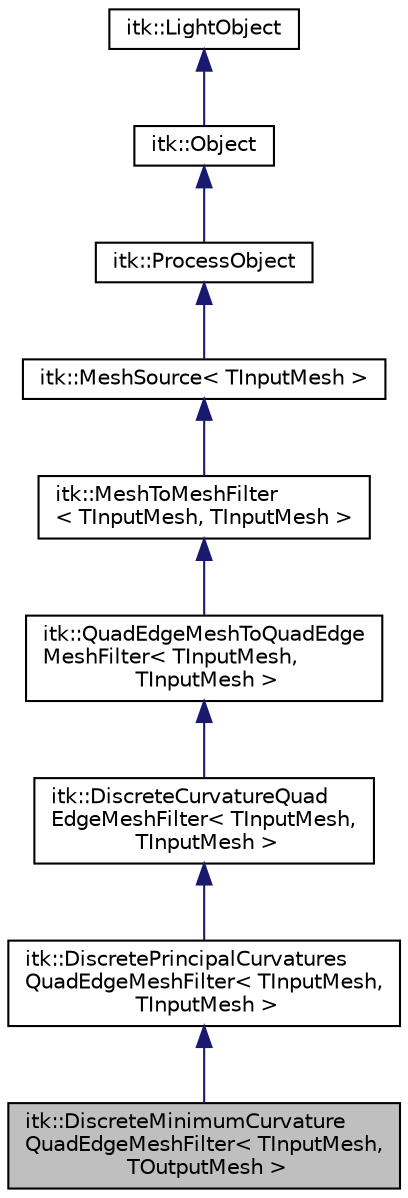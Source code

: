 digraph "itk::DiscreteMinimumCurvatureQuadEdgeMeshFilter&lt; TInputMesh, TOutputMesh &gt;"
{
 // LATEX_PDF_SIZE
  edge [fontname="Helvetica",fontsize="10",labelfontname="Helvetica",labelfontsize="10"];
  node [fontname="Helvetica",fontsize="10",shape=record];
  Node1 [label="itk::DiscreteMinimumCurvature\lQuadEdgeMeshFilter\< TInputMesh,\l TOutputMesh \>",height=0.2,width=0.4,color="black", fillcolor="grey75", style="filled", fontcolor="black",tooltip="FIXME add documentation here."];
  Node2 -> Node1 [dir="back",color="midnightblue",fontsize="10",style="solid",fontname="Helvetica"];
  Node2 [label="itk::DiscretePrincipalCurvatures\lQuadEdgeMeshFilter\< TInputMesh,\l TInputMesh \>",height=0.2,width=0.4,color="black", fillcolor="white", style="filled",URL="$classitk_1_1DiscretePrincipalCurvaturesQuadEdgeMeshFilter.html",tooltip=" "];
  Node3 -> Node2 [dir="back",color="midnightblue",fontsize="10",style="solid",fontname="Helvetica"];
  Node3 [label="itk::DiscreteCurvatureQuad\lEdgeMeshFilter\< TInputMesh,\l TInputMesh \>",height=0.2,width=0.4,color="black", fillcolor="white", style="filled",URL="$classitk_1_1DiscreteCurvatureQuadEdgeMeshFilter.html",tooltip=" "];
  Node4 -> Node3 [dir="back",color="midnightblue",fontsize="10",style="solid",fontname="Helvetica"];
  Node4 [label="itk::QuadEdgeMeshToQuadEdge\lMeshFilter\< TInputMesh,\l TInputMesh \>",height=0.2,width=0.4,color="black", fillcolor="white", style="filled",URL="$classitk_1_1QuadEdgeMeshToQuadEdgeMeshFilter.html",tooltip=" "];
  Node5 -> Node4 [dir="back",color="midnightblue",fontsize="10",style="solid",fontname="Helvetica"];
  Node5 [label="itk::MeshToMeshFilter\l\< TInputMesh, TInputMesh \>",height=0.2,width=0.4,color="black", fillcolor="white", style="filled",URL="$classitk_1_1MeshToMeshFilter.html",tooltip=" "];
  Node6 -> Node5 [dir="back",color="midnightblue",fontsize="10",style="solid",fontname="Helvetica"];
  Node6 [label="itk::MeshSource\< TInputMesh \>",height=0.2,width=0.4,color="black", fillcolor="white", style="filled",URL="$classitk_1_1MeshSource.html",tooltip=" "];
  Node7 -> Node6 [dir="back",color="midnightblue",fontsize="10",style="solid",fontname="Helvetica"];
  Node7 [label="itk::ProcessObject",height=0.2,width=0.4,color="black", fillcolor="white", style="filled",URL="$classitk_1_1ProcessObject.html",tooltip="The base class for all process objects (source, filters, mappers) in the Insight data processing pipe..."];
  Node8 -> Node7 [dir="back",color="midnightblue",fontsize="10",style="solid",fontname="Helvetica"];
  Node8 [label="itk::Object",height=0.2,width=0.4,color="black", fillcolor="white", style="filled",URL="$classitk_1_1Object.html",tooltip="Base class for most ITK classes."];
  Node9 -> Node8 [dir="back",color="midnightblue",fontsize="10",style="solid",fontname="Helvetica"];
  Node9 [label="itk::LightObject",height=0.2,width=0.4,color="black", fillcolor="white", style="filled",URL="$classitk_1_1LightObject.html",tooltip="Light weight base class for most itk classes."];
}
